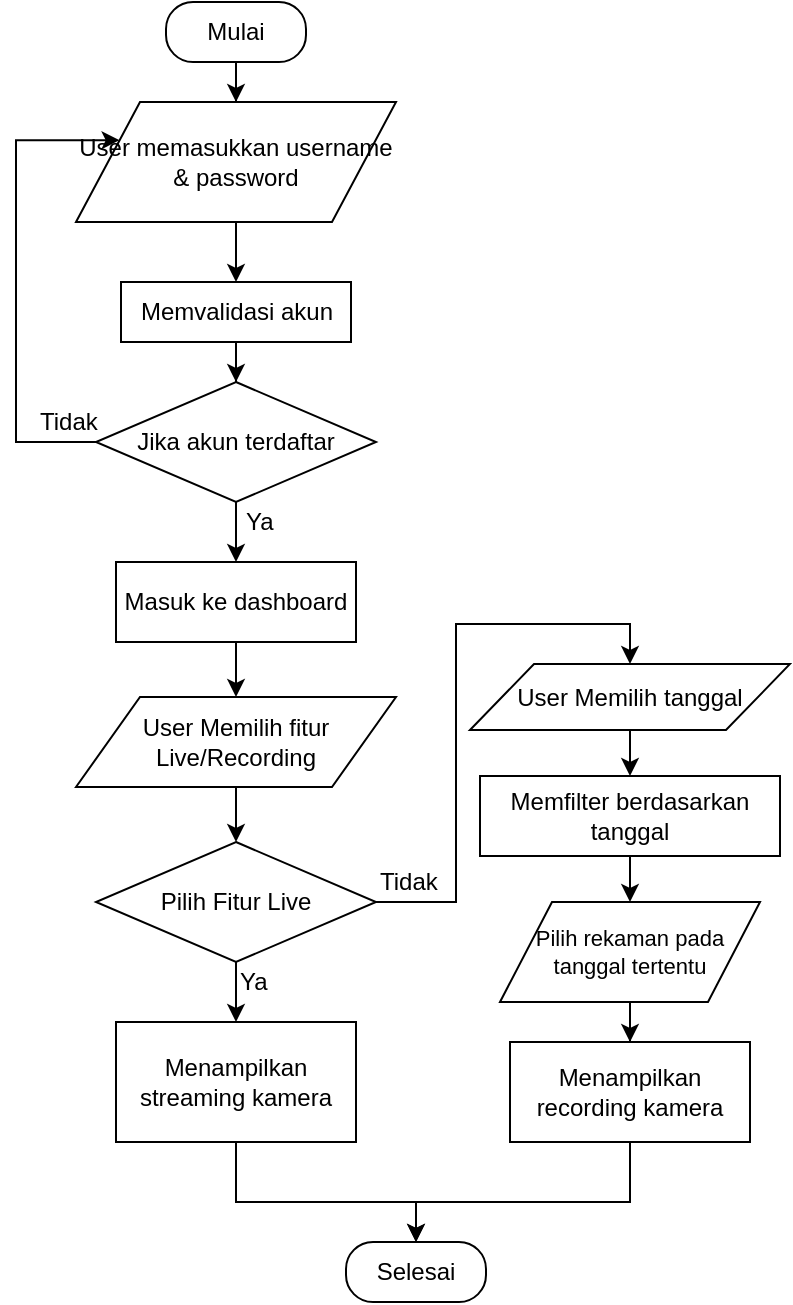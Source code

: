 <mxfile version="12.1.9" type="github" pages="1">
  <diagram id="Ot42BxiwF2Md2FBjUppE" name="Page-1">
    <mxGraphModel dx="1413" dy="792" grid="1" gridSize="10" guides="1" tooltips="1" connect="1" arrows="1" fold="1" page="1" pageScale="1" pageWidth="827" pageHeight="1169" math="0" shadow="0">
      <root>
        <mxCell id="0"/>
        <mxCell id="1" parent="0"/>
        <mxCell id="ROQh6i80lznsQgP-dPIk-17" style="edgeStyle=orthogonalEdgeStyle;rounded=0;orthogonalLoop=1;jettySize=auto;html=1;" edge="1" parent="1" source="ROQh6i80lznsQgP-dPIk-2" target="ROQh6i80lznsQgP-dPIk-14">
          <mxGeometry relative="1" as="geometry"/>
        </mxCell>
        <mxCell id="ROQh6i80lznsQgP-dPIk-2" value="Memvalidasi akun" style="rounded=0;whiteSpace=wrap;html=1;" vertex="1" parent="1">
          <mxGeometry x="322.5" y="160" width="115" height="30" as="geometry"/>
        </mxCell>
        <mxCell id="ROQh6i80lznsQgP-dPIk-28" style="edgeStyle=orthogonalEdgeStyle;rounded=0;orthogonalLoop=1;jettySize=auto;html=1;entryX=0.5;entryY=0;entryDx=0;entryDy=0;" edge="1" parent="1" source="ROQh6i80lznsQgP-dPIk-4" target="ROQh6i80lznsQgP-dPIk-5">
          <mxGeometry relative="1" as="geometry"/>
        </mxCell>
        <mxCell id="ROQh6i80lznsQgP-dPIk-33" style="edgeStyle=orthogonalEdgeStyle;rounded=0;orthogonalLoop=1;jettySize=auto;html=1;entryX=0.5;entryY=0;entryDx=0;entryDy=0;fontSize=11;" edge="1" parent="1" source="ROQh6i80lznsQgP-dPIk-4" target="ROQh6i80lznsQgP-dPIk-29">
          <mxGeometry relative="1" as="geometry">
            <Array as="points">
              <mxPoint x="490" y="470"/>
              <mxPoint x="490" y="331"/>
              <mxPoint x="577" y="331"/>
            </Array>
          </mxGeometry>
        </mxCell>
        <mxCell id="ROQh6i80lznsQgP-dPIk-4" value="Pilih Fitur Live" style="rhombus;whiteSpace=wrap;html=1;" vertex="1" parent="1">
          <mxGeometry x="310" y="440" width="140" height="60" as="geometry"/>
        </mxCell>
        <mxCell id="ROQh6i80lznsQgP-dPIk-40" style="edgeStyle=orthogonalEdgeStyle;rounded=0;orthogonalLoop=1;jettySize=auto;html=1;entryX=0.5;entryY=0;entryDx=0;entryDy=0;fontSize=11;" edge="1" parent="1" source="ROQh6i80lznsQgP-dPIk-5" target="ROQh6i80lznsQgP-dPIk-39">
          <mxGeometry relative="1" as="geometry">
            <Array as="points">
              <mxPoint x="380" y="620"/>
              <mxPoint x="470" y="620"/>
            </Array>
          </mxGeometry>
        </mxCell>
        <mxCell id="ROQh6i80lznsQgP-dPIk-5" value="Menampilkan streaming kamera" style="rounded=0;whiteSpace=wrap;html=1;" vertex="1" parent="1">
          <mxGeometry x="320" y="530" width="120" height="60" as="geometry"/>
        </mxCell>
        <mxCell id="ROQh6i80lznsQgP-dPIk-41" style="edgeStyle=orthogonalEdgeStyle;rounded=0;orthogonalLoop=1;jettySize=auto;html=1;fontSize=11;" edge="1" parent="1" source="ROQh6i80lznsQgP-dPIk-7">
          <mxGeometry relative="1" as="geometry">
            <mxPoint x="470" y="640" as="targetPoint"/>
            <Array as="points">
              <mxPoint x="577" y="620"/>
              <mxPoint x="470" y="620"/>
            </Array>
          </mxGeometry>
        </mxCell>
        <mxCell id="ROQh6i80lznsQgP-dPIk-7" value="Menampilkan recording kamera" style="rounded=0;whiteSpace=wrap;html=1;" vertex="1" parent="1">
          <mxGeometry x="517" y="540" width="120" height="50" as="geometry"/>
        </mxCell>
        <mxCell id="ROQh6i80lznsQgP-dPIk-37" style="edgeStyle=orthogonalEdgeStyle;rounded=0;orthogonalLoop=1;jettySize=auto;html=1;entryX=0.5;entryY=0;entryDx=0;entryDy=0;fontSize=11;" edge="1" parent="1" source="ROQh6i80lznsQgP-dPIk-10" target="ROQh6i80lznsQgP-dPIk-30">
          <mxGeometry relative="1" as="geometry"/>
        </mxCell>
        <mxCell id="ROQh6i80lznsQgP-dPIk-10" value="Memfilter berdasarkan tanggal" style="rounded=0;whiteSpace=wrap;html=1;" vertex="1" parent="1">
          <mxGeometry x="502" y="407" width="150" height="40" as="geometry"/>
        </mxCell>
        <mxCell id="ROQh6i80lznsQgP-dPIk-16" style="edgeStyle=orthogonalEdgeStyle;rounded=0;orthogonalLoop=1;jettySize=auto;html=1;entryX=0.5;entryY=0;entryDx=0;entryDy=0;" edge="1" parent="1" source="ROQh6i80lznsQgP-dPIk-12" target="ROQh6i80lznsQgP-dPIk-2">
          <mxGeometry relative="1" as="geometry"/>
        </mxCell>
        <mxCell id="ROQh6i80lznsQgP-dPIk-12" value="User memasukkan username &amp;amp; password&lt;br&gt;" style="shape=parallelogram;perimeter=parallelogramPerimeter;whiteSpace=wrap;html=1;" vertex="1" parent="1">
          <mxGeometry x="300" y="70" width="160" height="60" as="geometry"/>
        </mxCell>
        <mxCell id="ROQh6i80lznsQgP-dPIk-15" style="edgeStyle=orthogonalEdgeStyle;rounded=0;orthogonalLoop=1;jettySize=auto;html=1;" edge="1" parent="1" source="ROQh6i80lznsQgP-dPIk-13" target="ROQh6i80lznsQgP-dPIk-12">
          <mxGeometry relative="1" as="geometry"/>
        </mxCell>
        <mxCell id="ROQh6i80lznsQgP-dPIk-13" value="Mulai" style="rounded=1;whiteSpace=wrap;html=1;glass=0;arcSize=45;" vertex="1" parent="1">
          <mxGeometry x="345" y="20" width="70" height="30" as="geometry"/>
        </mxCell>
        <mxCell id="ROQh6i80lznsQgP-dPIk-20" style="edgeStyle=orthogonalEdgeStyle;rounded=0;orthogonalLoop=1;jettySize=auto;html=1;entryX=0.5;entryY=0;entryDx=0;entryDy=0;" edge="1" parent="1" source="ROQh6i80lznsQgP-dPIk-14" target="ROQh6i80lznsQgP-dPIk-19">
          <mxGeometry relative="1" as="geometry"/>
        </mxCell>
        <mxCell id="ROQh6i80lznsQgP-dPIk-23" style="edgeStyle=orthogonalEdgeStyle;rounded=0;orthogonalLoop=1;jettySize=auto;html=1;entryX=0;entryY=0.25;entryDx=0;entryDy=0;" edge="1" parent="1" source="ROQh6i80lznsQgP-dPIk-14" target="ROQh6i80lznsQgP-dPIk-12">
          <mxGeometry relative="1" as="geometry">
            <mxPoint x="310" y="100" as="targetPoint"/>
            <Array as="points">
              <mxPoint x="270" y="240"/>
              <mxPoint x="270" y="89"/>
            </Array>
          </mxGeometry>
        </mxCell>
        <mxCell id="ROQh6i80lznsQgP-dPIk-14" value="Jika akun terdaftar" style="rhombus;whiteSpace=wrap;html=1;" vertex="1" parent="1">
          <mxGeometry x="310" y="210" width="140" height="60" as="geometry"/>
        </mxCell>
        <mxCell id="ROQh6i80lznsQgP-dPIk-25" style="edgeStyle=orthogonalEdgeStyle;rounded=0;orthogonalLoop=1;jettySize=auto;html=1;entryX=0.5;entryY=0;entryDx=0;entryDy=0;" edge="1" parent="1" source="ROQh6i80lznsQgP-dPIk-18" target="ROQh6i80lznsQgP-dPIk-4">
          <mxGeometry relative="1" as="geometry"/>
        </mxCell>
        <mxCell id="ROQh6i80lznsQgP-dPIk-18" value="User Memilih fitur Live/Recording" style="shape=parallelogram;perimeter=parallelogramPerimeter;whiteSpace=wrap;html=1;" vertex="1" parent="1">
          <mxGeometry x="300" y="367.5" width="160" height="45" as="geometry"/>
        </mxCell>
        <mxCell id="ROQh6i80lznsQgP-dPIk-27" style="edgeStyle=orthogonalEdgeStyle;rounded=0;orthogonalLoop=1;jettySize=auto;html=1;entryX=0.5;entryY=0;entryDx=0;entryDy=0;" edge="1" parent="1" source="ROQh6i80lznsQgP-dPIk-19" target="ROQh6i80lznsQgP-dPIk-18">
          <mxGeometry relative="1" as="geometry"/>
        </mxCell>
        <mxCell id="ROQh6i80lznsQgP-dPIk-19" value="Masuk ke dashboard" style="rounded=0;whiteSpace=wrap;html=1;" vertex="1" parent="1">
          <mxGeometry x="320" y="300" width="120" height="40" as="geometry"/>
        </mxCell>
        <mxCell id="ROQh6i80lznsQgP-dPIk-21" value="Ya" style="text;html=1;resizable=0;points=[];autosize=1;align=left;verticalAlign=top;spacingTop=-4;" vertex="1" parent="1">
          <mxGeometry x="383" y="270" width="30" height="20" as="geometry"/>
        </mxCell>
        <mxCell id="ROQh6i80lznsQgP-dPIk-22" value="Tidak" style="text;html=1;resizable=0;points=[];autosize=1;align=left;verticalAlign=top;spacingTop=-4;" vertex="1" parent="1">
          <mxGeometry x="280" y="220" width="40" height="20" as="geometry"/>
        </mxCell>
        <mxCell id="ROQh6i80lznsQgP-dPIk-36" style="edgeStyle=orthogonalEdgeStyle;rounded=0;orthogonalLoop=1;jettySize=auto;html=1;entryX=0.5;entryY=0;entryDx=0;entryDy=0;fontSize=11;" edge="1" parent="1" source="ROQh6i80lznsQgP-dPIk-29" target="ROQh6i80lznsQgP-dPIk-10">
          <mxGeometry relative="1" as="geometry"/>
        </mxCell>
        <mxCell id="ROQh6i80lznsQgP-dPIk-29" value="User Memilih tanggal" style="shape=parallelogram;perimeter=parallelogramPerimeter;whiteSpace=wrap;html=1;" vertex="1" parent="1">
          <mxGeometry x="497" y="351" width="160" height="33" as="geometry"/>
        </mxCell>
        <mxCell id="ROQh6i80lznsQgP-dPIk-38" style="edgeStyle=orthogonalEdgeStyle;rounded=0;orthogonalLoop=1;jettySize=auto;html=1;entryX=0.5;entryY=0;entryDx=0;entryDy=0;fontSize=11;" edge="1" parent="1" source="ROQh6i80lznsQgP-dPIk-30" target="ROQh6i80lznsQgP-dPIk-7">
          <mxGeometry relative="1" as="geometry"/>
        </mxCell>
        <mxCell id="ROQh6i80lznsQgP-dPIk-30" value="Pilih rekaman pada tanggal tertentu" style="shape=parallelogram;perimeter=parallelogramPerimeter;whiteSpace=wrap;html=1;fontSize=11;align=center;" vertex="1" parent="1">
          <mxGeometry x="512" y="470" width="130" height="50" as="geometry"/>
        </mxCell>
        <mxCell id="ROQh6i80lznsQgP-dPIk-34" value="Tidak" style="text;html=1;resizable=0;points=[];autosize=1;align=left;verticalAlign=top;spacingTop=-4;" vertex="1" parent="1">
          <mxGeometry x="450" y="450" width="40" height="20" as="geometry"/>
        </mxCell>
        <mxCell id="ROQh6i80lznsQgP-dPIk-35" value="Ya" style="text;html=1;resizable=0;points=[];autosize=1;align=left;verticalAlign=top;spacingTop=-4;" vertex="1" parent="1">
          <mxGeometry x="380" y="500" width="30" height="20" as="geometry"/>
        </mxCell>
        <mxCell id="ROQh6i80lznsQgP-dPIk-39" value="Selesai" style="rounded=1;whiteSpace=wrap;html=1;glass=0;arcSize=45;" vertex="1" parent="1">
          <mxGeometry x="435" y="640" width="70" height="30" as="geometry"/>
        </mxCell>
      </root>
    </mxGraphModel>
  </diagram>
</mxfile>
